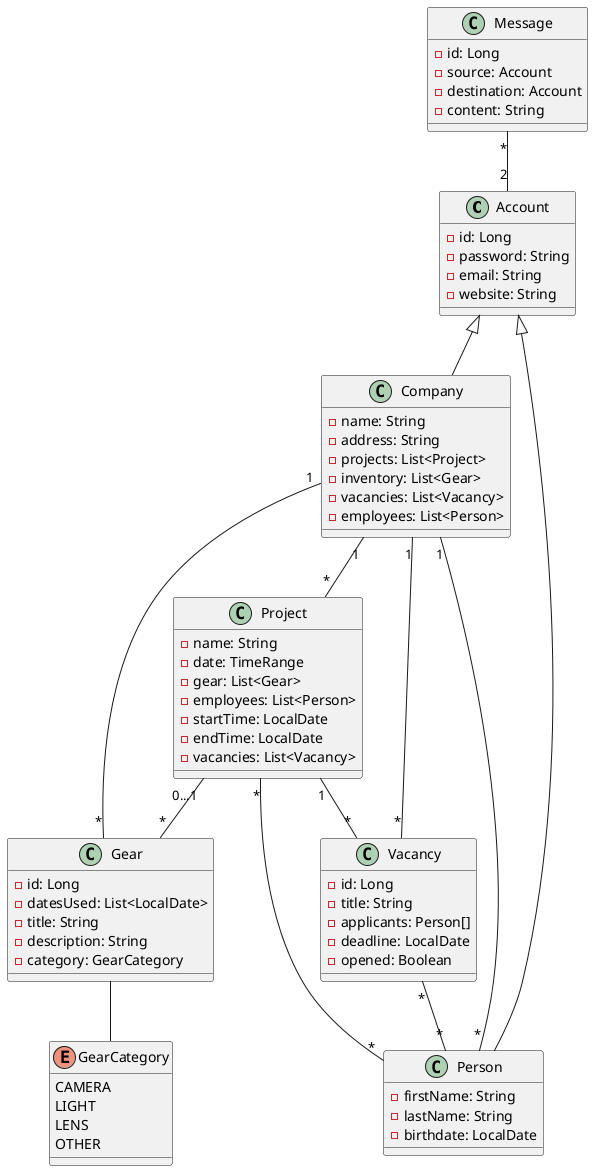 @startuml

class Account {
- id: Long
- password: String
- email: String
- website: String
}

class Company {
- name: String
- address: String
- projects: List<Project>
- inventory: List<Gear>
- vacancies: List<Vacancy>
- employees: List<Person>
}

class Project {
- name: String
- date: TimeRange
- gear: List<Gear>
- employees: List<Person>
- startTime: LocalDate
- endTime: LocalDate
- vacancies: List<Vacancy>
}

class Gear {
- id: Long
- datesUsed: List<LocalDate>
- title: String
- description: String
- category: GearCategory
}

enum GearCategory {
CAMERA
LIGHT
LENS
OTHER
}

class Person {
- firstName: String
- lastName: String
- birthdate: LocalDate
}

class Vacancy {
- id: Long
- title: String
- applicants: Person[]
- deadline: LocalDate
- opened: Boolean
}

class Message {
- id: Long
- source: Account
- destination: Account
- content: String
}

Account <|-- Company
Account <|-- Person
Company "1" -- "*" Project
Company "1" -- "*" Vacancy
Vacancy "*" -- "*"Person
Message "*" -- "2" Account
Project "0...1" -- "*" Gear
Gear "*" -- "1" Company
Project "*" -- "*" Person
Project "1" -- "*" Vacancy
Person "*" -- "1" Company
Gear -- GearCategory
@enduml
